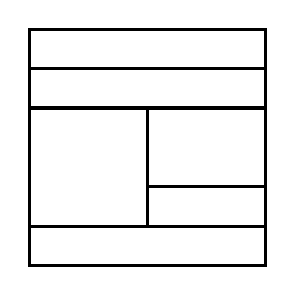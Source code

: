 \begin{tikzpicture}[very thick, scale=.5]
    \draw (0,5) rectangle (6,6);
    \draw (0,4) rectangle (6,5);
    \draw (0,1) rectangle (3,4);
    \draw (3,2) rectangle (6,4);
    \draw (3,1) rectangle (6,2);
    \draw (0,0) rectangle (6,1);
\end{tikzpicture}
